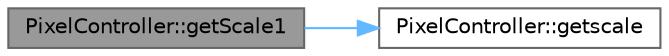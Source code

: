 digraph "PixelController::getScale1"
{
 // LATEX_PDF_SIZE
  bgcolor="transparent";
  edge [fontname=Helvetica,fontsize=10,labelfontname=Helvetica,labelfontsize=10];
  node [fontname=Helvetica,fontsize=10,shape=box,height=0.2,width=0.4];
  rankdir="LR";
  Node1 [id="Node000001",label="PixelController::getScale1",height=0.2,width=0.4,color="gray40", fillcolor="grey60", style="filled", fontcolor="black",tooltip="non-template alias of getscale<1>()"];
  Node1 -> Node2 [id="edge1_Node000001_Node000002",color="steelblue1",style="solid",tooltip=" "];
  Node2 [id="Node000002",label="PixelController::getscale",height=0.2,width=0.4,color="grey40", fillcolor="white", style="filled",URL="$d0/dee/struct_pixel_controller.html#a9d1ddf7aa7b8e5a3896a898911f0a6cd",tooltip="Gets the scale data for the provided output slot."];
}
